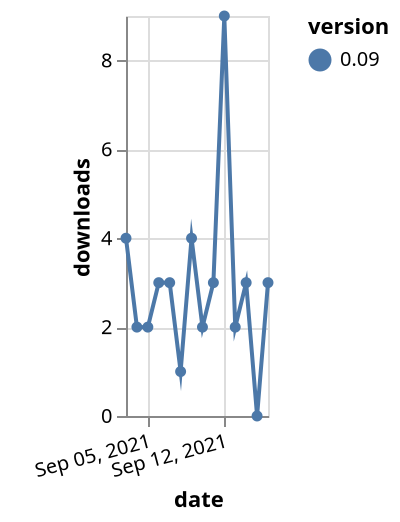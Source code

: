 {"$schema": "https://vega.github.io/schema/vega-lite/v5.json", "description": "A simple bar chart with embedded data.", "data": {"values": [{"date": "2021-09-03", "total": 2840, "delta": 4, "version": "0.09"}, {"date": "2021-09-04", "total": 2842, "delta": 2, "version": "0.09"}, {"date": "2021-09-05", "total": 2844, "delta": 2, "version": "0.09"}, {"date": "2021-09-06", "total": 2847, "delta": 3, "version": "0.09"}, {"date": "2021-09-07", "total": 2850, "delta": 3, "version": "0.09"}, {"date": "2021-09-08", "total": 2851, "delta": 1, "version": "0.09"}, {"date": "2021-09-09", "total": 2855, "delta": 4, "version": "0.09"}, {"date": "2021-09-10", "total": 2857, "delta": 2, "version": "0.09"}, {"date": "2021-09-11", "total": 2860, "delta": 3, "version": "0.09"}, {"date": "2021-09-12", "total": 2869, "delta": 9, "version": "0.09"}, {"date": "2021-09-13", "total": 2871, "delta": 2, "version": "0.09"}, {"date": "2021-09-14", "total": 2874, "delta": 3, "version": "0.09"}, {"date": "2021-09-15", "total": 2874, "delta": 0, "version": "0.09"}, {"date": "2021-09-16", "total": 2877, "delta": 3, "version": "0.09"}]}, "width": "container", "mark": {"type": "line", "point": {"filled": true}}, "encoding": {"x": {"field": "date", "type": "temporal", "timeUnit": "yearmonthdate", "title": "date", "axis": {"labelAngle": -15}}, "y": {"field": "delta", "type": "quantitative", "title": "downloads"}, "color": {"field": "version", "type": "nominal"}, "tooltip": {"field": "delta"}}}